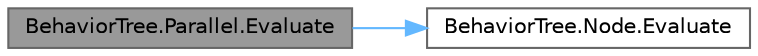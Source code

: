 digraph "BehaviorTree.Parallel.Evaluate"
{
 // LATEX_PDF_SIZE
  bgcolor="transparent";
  edge [fontname=Helvetica,fontsize=10,labelfontname=Helvetica,labelfontsize=10];
  node [fontname=Helvetica,fontsize=10,shape=box,height=0.2,width=0.4];
  rankdir="LR";
  Node1 [label="BehaviorTree.Parallel.Evaluate",height=0.2,width=0.4,color="gray40", fillcolor="grey60", style="filled", fontcolor="black",tooltip=" "];
  Node1 -> Node2 [color="steelblue1",style="solid"];
  Node2 [label="BehaviorTree.Node.Evaluate",height=0.2,width=0.4,color="grey40", fillcolor="white", style="filled",URL="$class_behavior_tree_1_1_node.html#a5c7ed46c54539c4498c911b77c6bc164",tooltip=" "];
}
